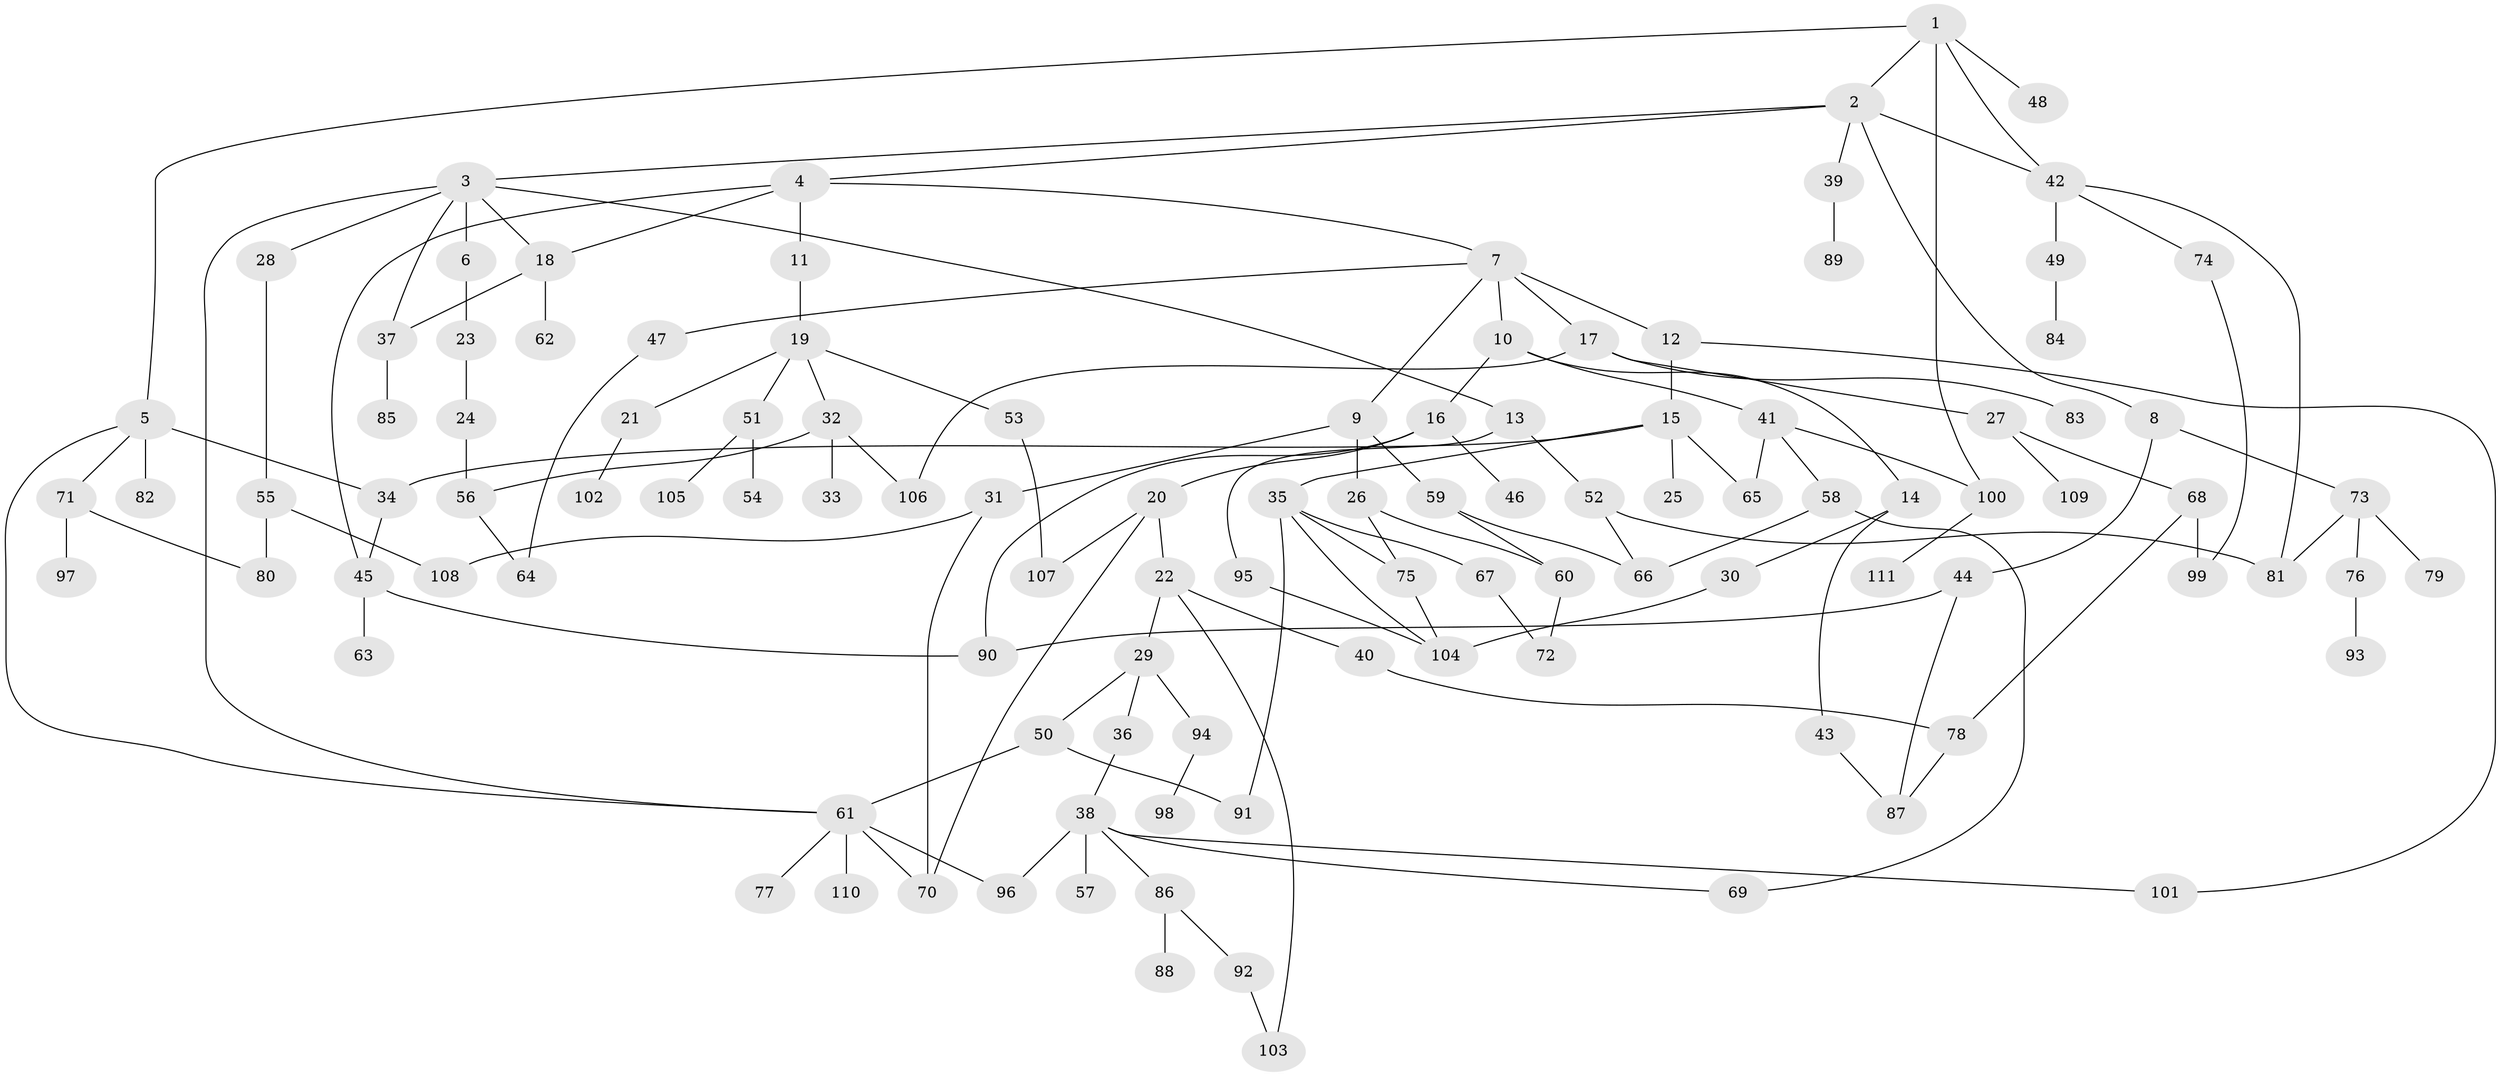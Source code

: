 // coarse degree distribution, {8: 0.05405405405405406, 5: 0.0945945945945946, 6: 0.04054054054054054, 2: 0.28378378378378377, 4: 0.13513513513513514, 3: 0.14864864864864866, 1: 0.24324324324324326}
// Generated by graph-tools (version 1.1) at 2025/23/03/03/25 07:23:32]
// undirected, 111 vertices, 148 edges
graph export_dot {
graph [start="1"]
  node [color=gray90,style=filled];
  1;
  2;
  3;
  4;
  5;
  6;
  7;
  8;
  9;
  10;
  11;
  12;
  13;
  14;
  15;
  16;
  17;
  18;
  19;
  20;
  21;
  22;
  23;
  24;
  25;
  26;
  27;
  28;
  29;
  30;
  31;
  32;
  33;
  34;
  35;
  36;
  37;
  38;
  39;
  40;
  41;
  42;
  43;
  44;
  45;
  46;
  47;
  48;
  49;
  50;
  51;
  52;
  53;
  54;
  55;
  56;
  57;
  58;
  59;
  60;
  61;
  62;
  63;
  64;
  65;
  66;
  67;
  68;
  69;
  70;
  71;
  72;
  73;
  74;
  75;
  76;
  77;
  78;
  79;
  80;
  81;
  82;
  83;
  84;
  85;
  86;
  87;
  88;
  89;
  90;
  91;
  92;
  93;
  94;
  95;
  96;
  97;
  98;
  99;
  100;
  101;
  102;
  103;
  104;
  105;
  106;
  107;
  108;
  109;
  110;
  111;
  1 -- 2;
  1 -- 5;
  1 -- 48;
  1 -- 42;
  1 -- 100;
  2 -- 3;
  2 -- 4;
  2 -- 8;
  2 -- 39;
  2 -- 42;
  3 -- 6;
  3 -- 13;
  3 -- 28;
  3 -- 37;
  3 -- 61;
  3 -- 18;
  4 -- 7;
  4 -- 11;
  4 -- 18;
  4 -- 45;
  5 -- 34;
  5 -- 71;
  5 -- 82;
  5 -- 61;
  6 -- 23;
  7 -- 9;
  7 -- 10;
  7 -- 12;
  7 -- 17;
  7 -- 47;
  8 -- 44;
  8 -- 73;
  9 -- 26;
  9 -- 31;
  9 -- 59;
  10 -- 14;
  10 -- 16;
  10 -- 41;
  11 -- 19;
  12 -- 15;
  12 -- 101;
  13 -- 52;
  13 -- 95;
  14 -- 30;
  14 -- 43;
  15 -- 25;
  15 -- 35;
  15 -- 65;
  15 -- 34;
  16 -- 20;
  16 -- 46;
  16 -- 90;
  17 -- 27;
  17 -- 83;
  17 -- 106;
  18 -- 37;
  18 -- 62;
  19 -- 21;
  19 -- 32;
  19 -- 51;
  19 -- 53;
  20 -- 22;
  20 -- 70;
  20 -- 107;
  21 -- 102;
  22 -- 29;
  22 -- 40;
  22 -- 103;
  23 -- 24;
  24 -- 56;
  26 -- 60;
  26 -- 75;
  27 -- 68;
  27 -- 109;
  28 -- 55;
  29 -- 36;
  29 -- 50;
  29 -- 94;
  30 -- 104;
  31 -- 108;
  31 -- 70;
  32 -- 33;
  32 -- 106;
  32 -- 56;
  34 -- 45;
  35 -- 67;
  35 -- 75;
  35 -- 104;
  35 -- 91;
  36 -- 38;
  37 -- 85;
  38 -- 57;
  38 -- 86;
  38 -- 96;
  38 -- 69;
  38 -- 101;
  39 -- 89;
  40 -- 78;
  41 -- 58;
  41 -- 100;
  41 -- 65;
  42 -- 49;
  42 -- 74;
  42 -- 81;
  43 -- 87;
  44 -- 87;
  44 -- 90;
  45 -- 63;
  45 -- 90;
  47 -- 64;
  49 -- 84;
  50 -- 61;
  50 -- 91;
  51 -- 54;
  51 -- 105;
  52 -- 66;
  52 -- 81;
  53 -- 107;
  55 -- 80;
  55 -- 108;
  56 -- 64;
  58 -- 69;
  58 -- 66;
  59 -- 66;
  59 -- 60;
  60 -- 72;
  61 -- 70;
  61 -- 77;
  61 -- 110;
  61 -- 96;
  67 -- 72;
  68 -- 78;
  68 -- 99;
  71 -- 97;
  71 -- 80;
  73 -- 76;
  73 -- 79;
  73 -- 81;
  74 -- 99;
  75 -- 104;
  76 -- 93;
  78 -- 87;
  86 -- 88;
  86 -- 92;
  92 -- 103;
  94 -- 98;
  95 -- 104;
  100 -- 111;
}
